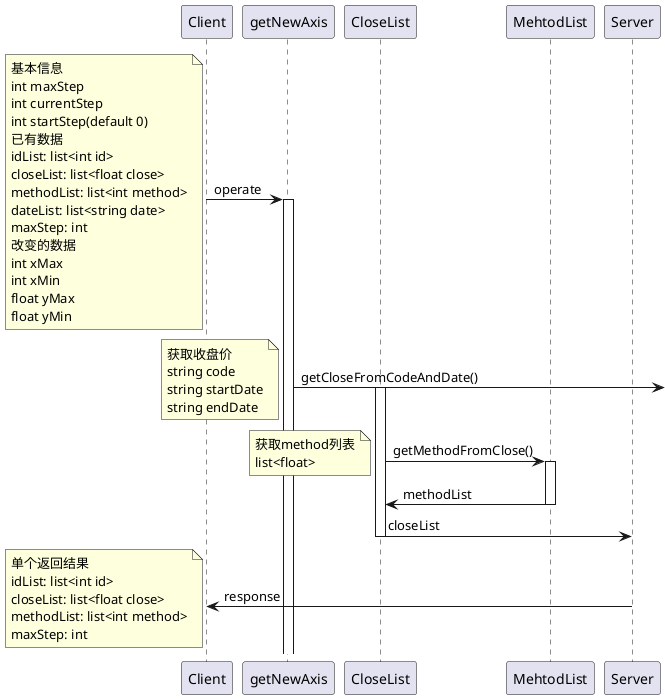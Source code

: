 @startuml single

'单个浏览数据，已经完成获取数据'
Client -> getNewAxis : operate
activate getNewAxis
note left 
基本信息
int maxStep
int currentStep
int startStep(default 0)
已有数据
idList: list<int id>
closeList: list<float close>
methodList: list<int method>
dateList: list<string date>
maxStep: int
改变的数据
int xMax
int xMin
float yMax
float yMin
end note

getNewAxis -> : getCloseFromCodeAndDate()
activate CloseList
note left
获取收盘价
string code
string startDate
string endDate
end note

CloseList -> MehtodList: getMethodFromClose()
activate MehtodList
note left
获取method列表
list<float>
end note

MehtodList -> CloseList: methodList
deactivate MehtodList
CloseList -> Server: closeList
deactivate CloseList

Client <- Server : response
note left
单个返回结果
idList: list<int id>
closeList: list<float close>
methodList: list<int method>
maxStep: int
end note
deactivate Server

@enduml

